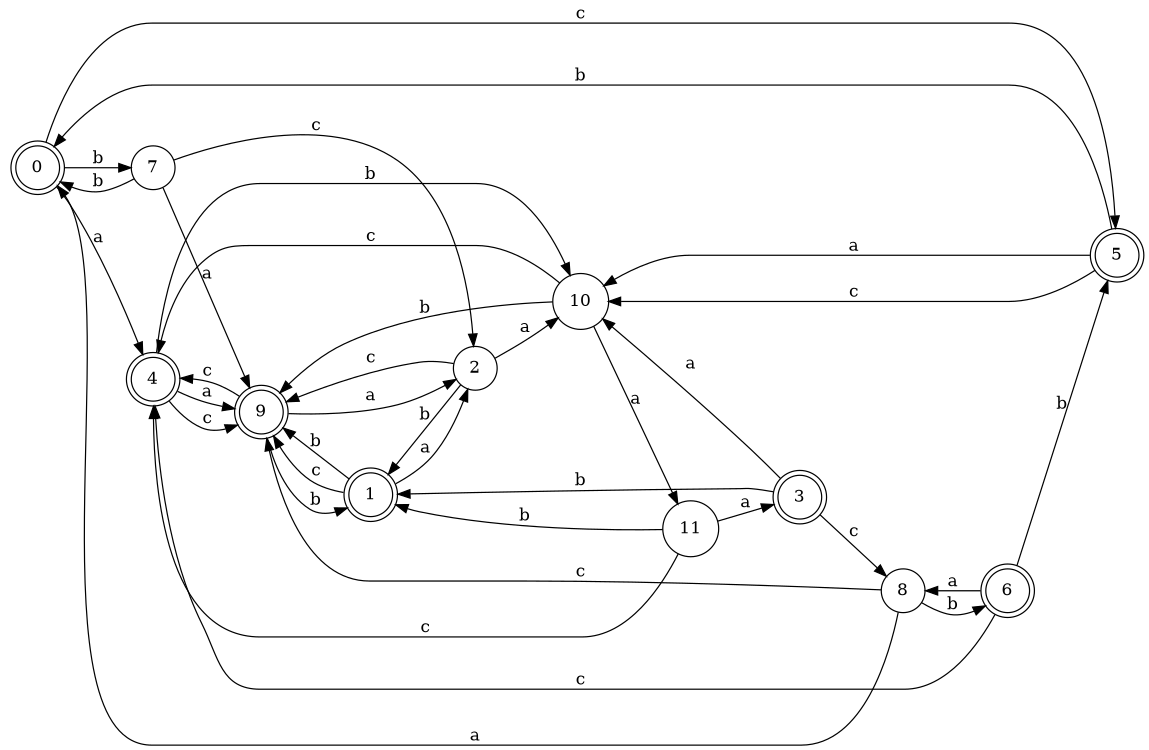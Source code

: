 digraph n10_9 {
__start0 [label="" shape="none"];

rankdir=LR;
size="8,5";

s0 [style="rounded,filled", color="black", fillcolor="white" shape="doublecircle", label="0"];
s1 [style="rounded,filled", color="black", fillcolor="white" shape="doublecircle", label="1"];
s2 [style="filled", color="black", fillcolor="white" shape="circle", label="2"];
s3 [style="rounded,filled", color="black", fillcolor="white" shape="doublecircle", label="3"];
s4 [style="rounded,filled", color="black", fillcolor="white" shape="doublecircle", label="4"];
s5 [style="rounded,filled", color="black", fillcolor="white" shape="doublecircle", label="5"];
s6 [style="rounded,filled", color="black", fillcolor="white" shape="doublecircle", label="6"];
s7 [style="filled", color="black", fillcolor="white" shape="circle", label="7"];
s8 [style="filled", color="black", fillcolor="white" shape="circle", label="8"];
s9 [style="rounded,filled", color="black", fillcolor="white" shape="doublecircle", label="9"];
s10 [style="filled", color="black", fillcolor="white" shape="circle", label="10"];
s11 [style="filled", color="black", fillcolor="white" shape="circle", label="11"];
s0 -> s4 [label="a"];
s0 -> s7 [label="b"];
s0 -> s5 [label="c"];
s1 -> s2 [label="a"];
s1 -> s9 [label="b"];
s1 -> s9 [label="c"];
s2 -> s10 [label="a"];
s2 -> s1 [label="b"];
s2 -> s9 [label="c"];
s3 -> s10 [label="a"];
s3 -> s1 [label="b"];
s3 -> s8 [label="c"];
s4 -> s9 [label="a"];
s4 -> s10 [label="b"];
s4 -> s9 [label="c"];
s5 -> s10 [label="a"];
s5 -> s0 [label="b"];
s5 -> s10 [label="c"];
s6 -> s8 [label="a"];
s6 -> s5 [label="b"];
s6 -> s4 [label="c"];
s7 -> s9 [label="a"];
s7 -> s0 [label="b"];
s7 -> s2 [label="c"];
s8 -> s0 [label="a"];
s8 -> s6 [label="b"];
s8 -> s9 [label="c"];
s9 -> s2 [label="a"];
s9 -> s1 [label="b"];
s9 -> s4 [label="c"];
s10 -> s11 [label="a"];
s10 -> s9 [label="b"];
s10 -> s4 [label="c"];
s11 -> s3 [label="a"];
s11 -> s1 [label="b"];
s11 -> s4 [label="c"];

}